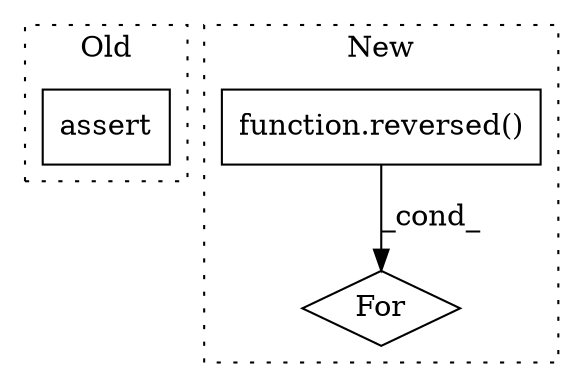 digraph G {
subgraph cluster0 {
1 [label="assert" a="65" s="3473" l="6" shape="box"];
label = "Old";
style="dotted";
}
subgraph cluster1 {
2 [label="function.reversed()" a="75" s="3680,3694" l="9,1" shape="box"];
3 [label="For" a="107" s="3670,3695" l="4,8" shape="diamond"];
label = "New";
style="dotted";
}
2 -> 3 [label="_cond_"];
}